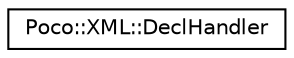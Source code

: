 digraph "Graphical Class Hierarchy"
{
 // LATEX_PDF_SIZE
  edge [fontname="Helvetica",fontsize="10",labelfontname="Helvetica",labelfontsize="10"];
  node [fontname="Helvetica",fontsize="10",shape=record];
  rankdir="LR";
  Node0 [label="Poco::XML::DeclHandler",height=0.2,width=0.4,color="black", fillcolor="white", style="filled",URL="$classPoco_1_1XML_1_1DeclHandler.html",tooltip=" "];
}
